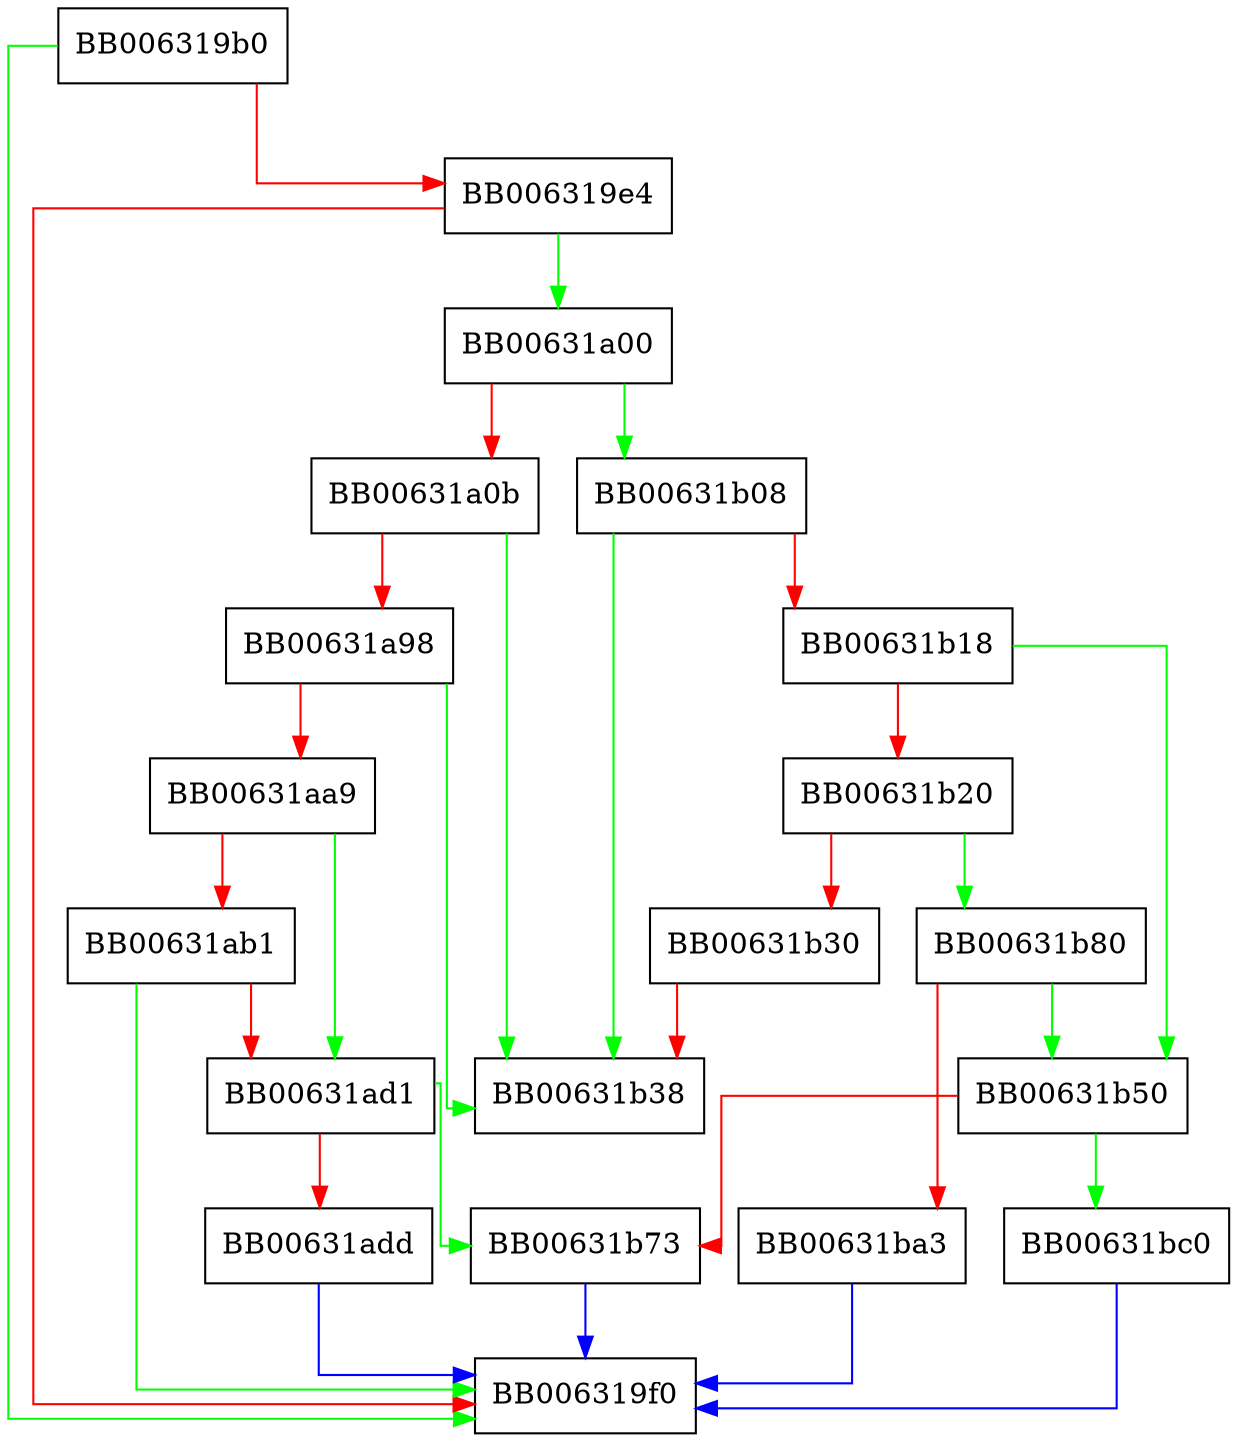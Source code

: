 digraph rsa_item_sign {
  node [shape="box"];
  graph [splines=ortho];
  BB006319b0 -> BB006319f0 [color="green"];
  BB006319b0 -> BB006319e4 [color="red"];
  BB006319e4 -> BB00631a00 [color="green"];
  BB006319e4 -> BB006319f0 [color="red"];
  BB00631a00 -> BB00631b08 [color="green"];
  BB00631a00 -> BB00631a0b [color="red"];
  BB00631a0b -> BB00631b38 [color="green"];
  BB00631a0b -> BB00631a98 [color="red"];
  BB00631a98 -> BB00631b38 [color="green"];
  BB00631a98 -> BB00631aa9 [color="red"];
  BB00631aa9 -> BB00631ad1 [color="green"];
  BB00631aa9 -> BB00631ab1 [color="red"];
  BB00631ab1 -> BB006319f0 [color="green"];
  BB00631ab1 -> BB00631ad1 [color="red"];
  BB00631ad1 -> BB00631b73 [color="green"];
  BB00631ad1 -> BB00631add [color="red"];
  BB00631add -> BB006319f0 [color="blue"];
  BB00631b08 -> BB00631b38 [color="green"];
  BB00631b08 -> BB00631b18 [color="red"];
  BB00631b18 -> BB00631b50 [color="green"];
  BB00631b18 -> BB00631b20 [color="red"];
  BB00631b20 -> BB00631b80 [color="green"];
  BB00631b20 -> BB00631b30 [color="red"];
  BB00631b30 -> BB00631b38 [color="red"];
  BB00631b50 -> BB00631bc0 [color="green"];
  BB00631b50 -> BB00631b73 [color="red"];
  BB00631b73 -> BB006319f0 [color="blue"];
  BB00631b80 -> BB00631b50 [color="green"];
  BB00631b80 -> BB00631ba3 [color="red"];
  BB00631ba3 -> BB006319f0 [color="blue"];
  BB00631bc0 -> BB006319f0 [color="blue"];
}